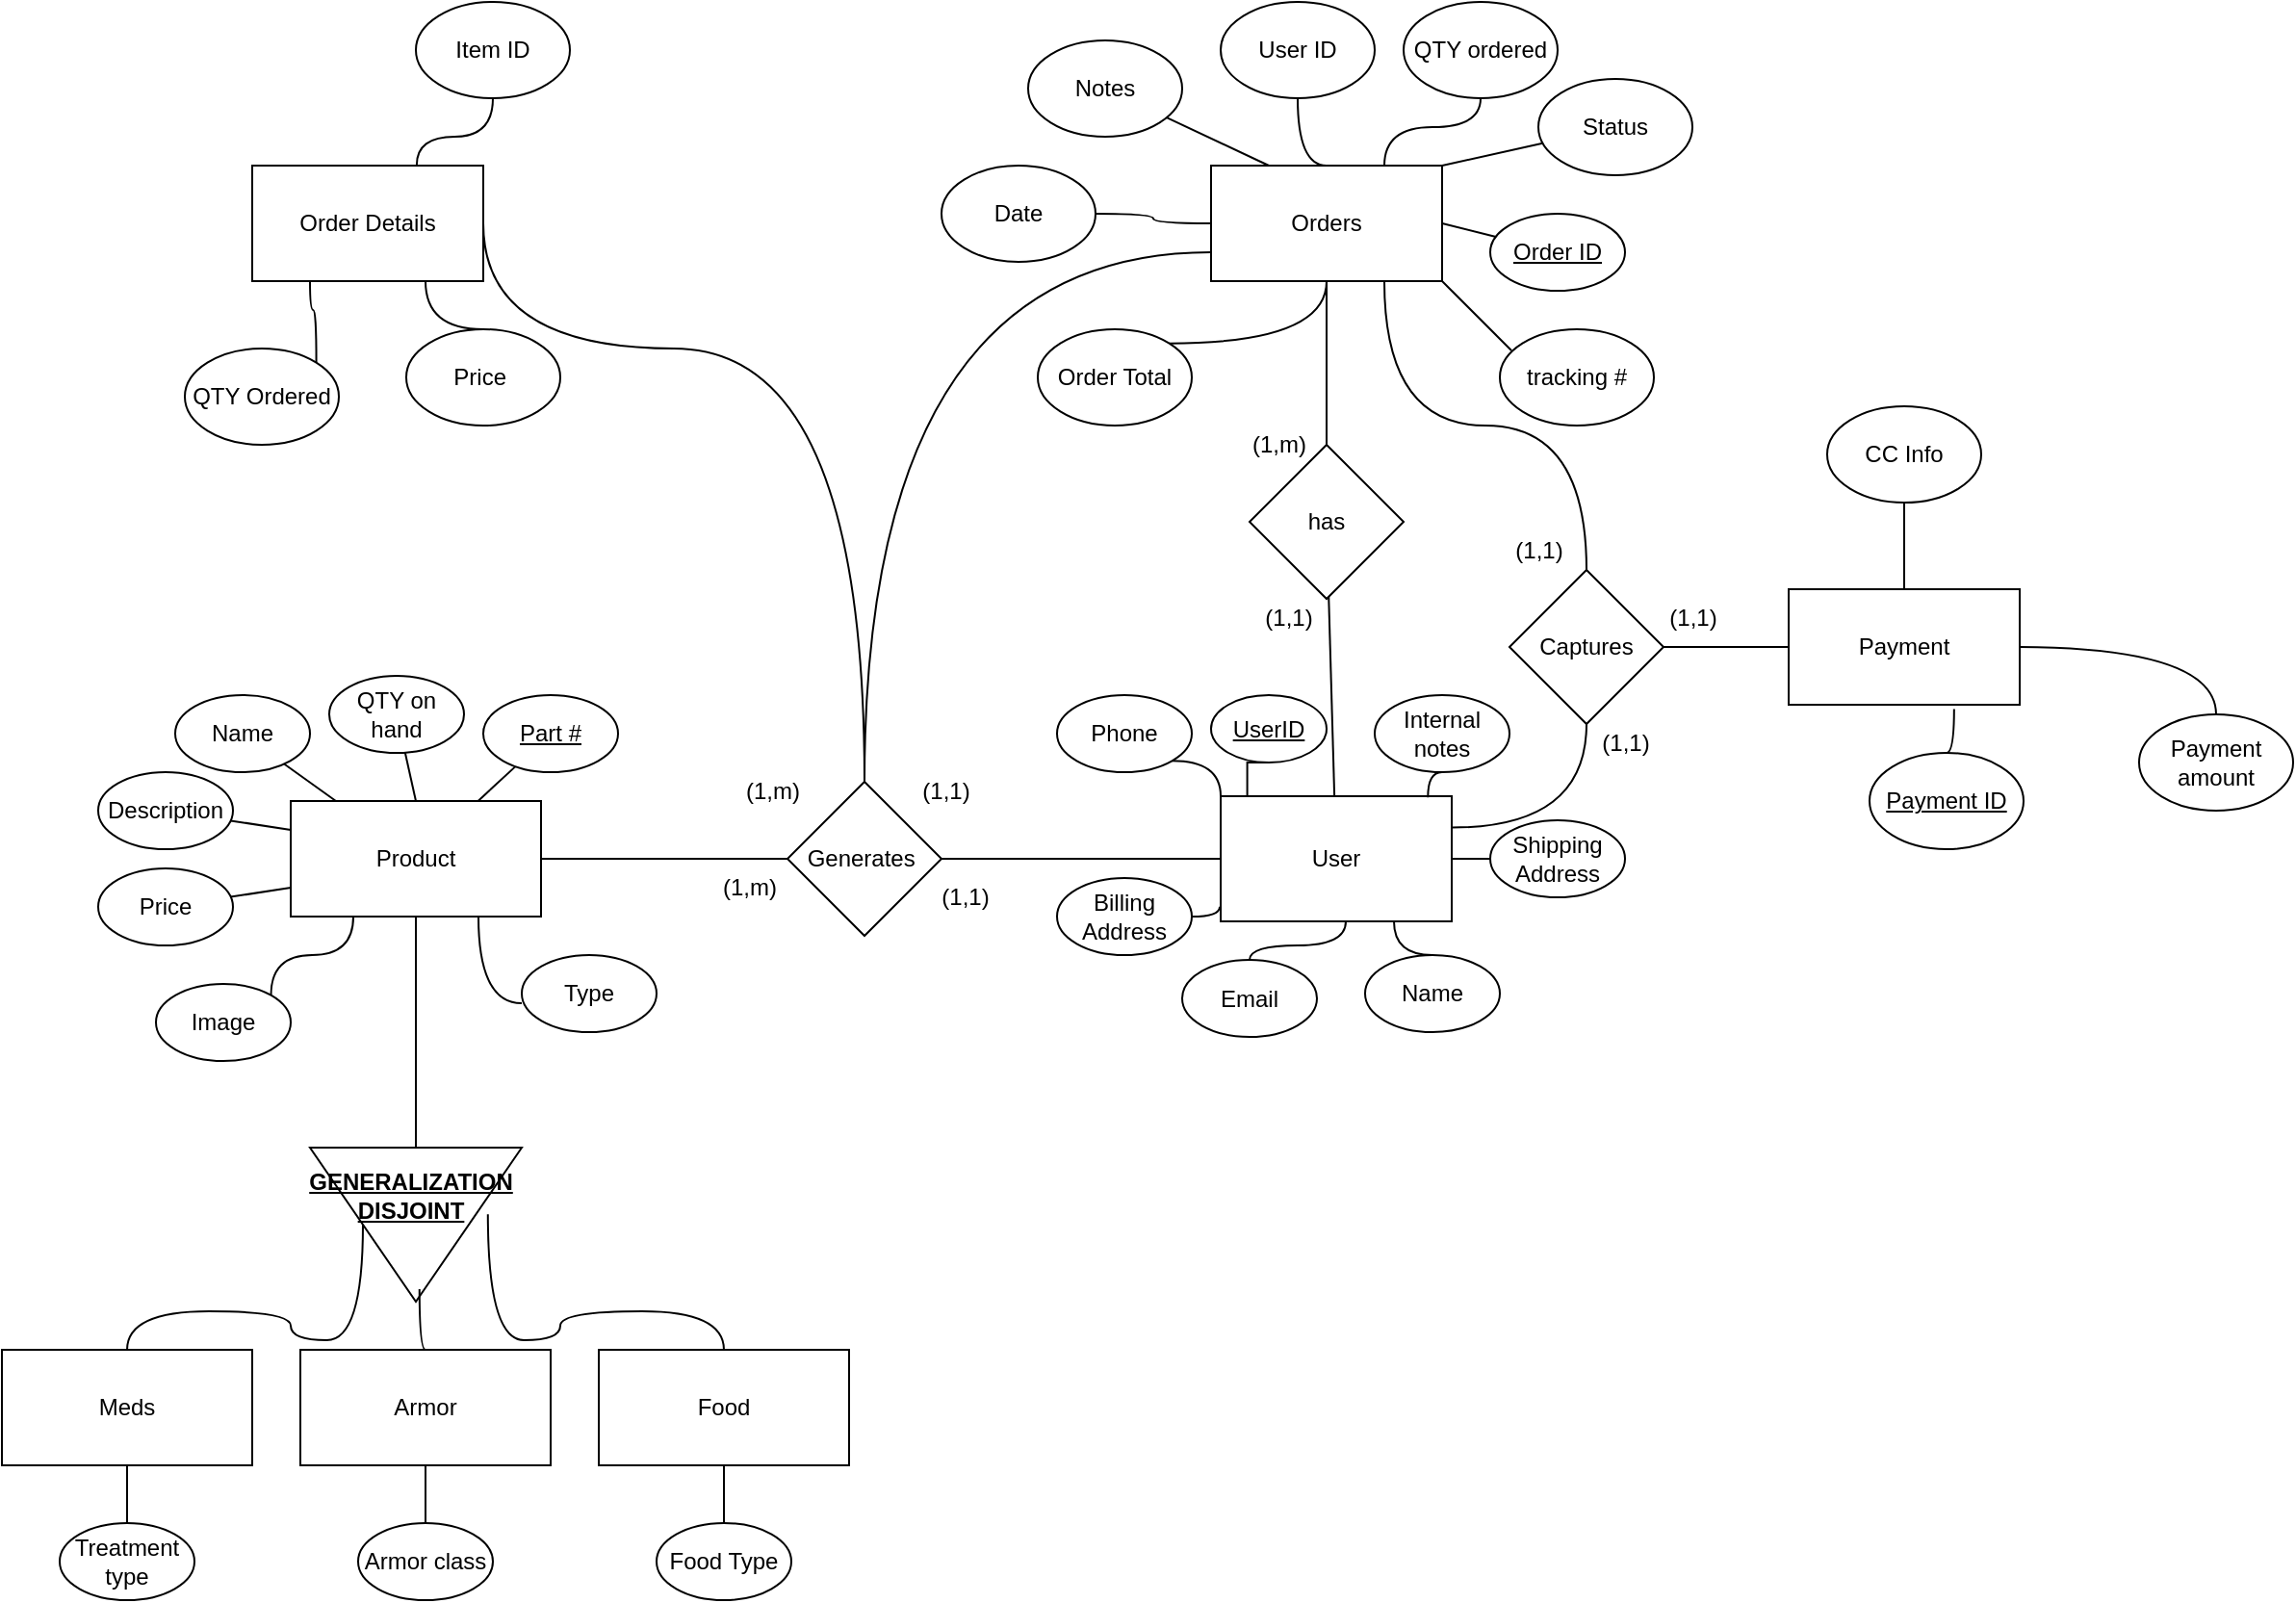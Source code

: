 <mxfile version="17.4.6" type="github">
  <diagram id="0AbyXbpl1AoOHzvugHHO" name="Page-1">
    <mxGraphModel dx="3199" dy="1122" grid="1" gridSize="10" guides="1" tooltips="1" connect="1" arrows="1" fold="1" page="1" pageScale="1" pageWidth="1100" pageHeight="1700" math="0" shadow="0">
      <root>
        <mxCell id="0" />
        <mxCell id="1" parent="0" />
        <mxCell id="tBe_GfGEtR8hjlXycrnh-5" style="edgeStyle=orthogonalEdgeStyle;curved=1;orthogonalLoop=1;jettySize=auto;html=1;exitX=1;exitY=0.5;exitDx=0;exitDy=0;entryX=0;entryY=0.5;entryDx=0;entryDy=0;endArrow=none;endFill=0;" edge="1" parent="1" source="xdMU3iZf9lZtiUBWE6Kj-1" target="xdMU3iZf9lZtiUBWE6Kj-74">
          <mxGeometry relative="1" as="geometry" />
        </mxCell>
        <mxCell id="tBe_GfGEtR8hjlXycrnh-6" style="edgeStyle=orthogonalEdgeStyle;curved=1;orthogonalLoop=1;jettySize=auto;html=1;exitX=0.5;exitY=1;exitDx=0;exitDy=0;endArrow=none;endFill=0;entryX=0;entryY=0.5;entryDx=0;entryDy=0;" edge="1" parent="1" source="xdMU3iZf9lZtiUBWE6Kj-1" target="tBe_GfGEtR8hjlXycrnh-7">
          <mxGeometry relative="1" as="geometry">
            <mxPoint x="24.667" y="1020.0" as="targetPoint" />
          </mxGeometry>
        </mxCell>
        <mxCell id="tBe_GfGEtR8hjlXycrnh-15" style="edgeStyle=orthogonalEdgeStyle;curved=1;orthogonalLoop=1;jettySize=auto;html=1;exitX=0.25;exitY=1;exitDx=0;exitDy=0;endArrow=none;endFill=0;entryX=1;entryY=0;entryDx=0;entryDy=0;" edge="1" parent="1" source="xdMU3iZf9lZtiUBWE6Kj-1" target="tBe_GfGEtR8hjlXycrnh-17">
          <mxGeometry relative="1" as="geometry">
            <mxPoint x="-40.0" y="910" as="targetPoint" />
          </mxGeometry>
        </mxCell>
        <mxCell id="tBe_GfGEtR8hjlXycrnh-19" style="edgeStyle=orthogonalEdgeStyle;curved=1;orthogonalLoop=1;jettySize=auto;html=1;exitX=0.75;exitY=1;exitDx=0;exitDy=0;entryX=0;entryY=0.625;entryDx=0;entryDy=0;entryPerimeter=0;endArrow=none;endFill=0;" edge="1" parent="1" source="xdMU3iZf9lZtiUBWE6Kj-1" target="tBe_GfGEtR8hjlXycrnh-16">
          <mxGeometry relative="1" as="geometry" />
        </mxCell>
        <mxCell id="xdMU3iZf9lZtiUBWE6Kj-1" value="Product" style="rounded=0;whiteSpace=wrap;html=1;" parent="1" vertex="1">
          <mxGeometry x="-40" y="825" width="130" height="60" as="geometry" />
        </mxCell>
        <mxCell id="xdMU3iZf9lZtiUBWE6Kj-5" style="edgeStyle=none;rounded=0;orthogonalLoop=1;jettySize=auto;html=1;endArrow=none;endFill=0;entryX=0.5;entryY=0;entryDx=0;entryDy=0;" parent="1" source="xdMU3iZf9lZtiUBWE6Kj-2" target="xdMU3iZf9lZtiUBWE6Kj-1" edge="1">
          <mxGeometry relative="1" as="geometry" />
        </mxCell>
        <mxCell id="xdMU3iZf9lZtiUBWE6Kj-2" value="QTY on hand" style="ellipse;whiteSpace=wrap;html=1;" parent="1" vertex="1">
          <mxGeometry x="-20" y="760" width="70" height="40" as="geometry" />
        </mxCell>
        <mxCell id="xdMU3iZf9lZtiUBWE6Kj-4" style="rounded=0;orthogonalLoop=1;jettySize=auto;html=1;endArrow=none;endFill=0;" parent="1" source="xdMU3iZf9lZtiUBWE6Kj-3" target="xdMU3iZf9lZtiUBWE6Kj-1" edge="1">
          <mxGeometry relative="1" as="geometry" />
        </mxCell>
        <mxCell id="xdMU3iZf9lZtiUBWE6Kj-3" value="&lt;u&gt;Part #&lt;/u&gt;" style="ellipse;whiteSpace=wrap;html=1;" parent="1" vertex="1">
          <mxGeometry x="60" y="770" width="70" height="40" as="geometry" />
        </mxCell>
        <mxCell id="xdMU3iZf9lZtiUBWE6Kj-7" style="edgeStyle=none;rounded=0;orthogonalLoop=1;jettySize=auto;html=1;endArrow=none;endFill=0;" parent="1" source="xdMU3iZf9lZtiUBWE6Kj-6" target="xdMU3iZf9lZtiUBWE6Kj-1" edge="1">
          <mxGeometry relative="1" as="geometry" />
        </mxCell>
        <mxCell id="xdMU3iZf9lZtiUBWE6Kj-6" value="Name" style="ellipse;whiteSpace=wrap;html=1;" parent="1" vertex="1">
          <mxGeometry x="-100" y="770" width="70" height="40" as="geometry" />
        </mxCell>
        <mxCell id="xdMU3iZf9lZtiUBWE6Kj-9" style="edgeStyle=none;rounded=0;orthogonalLoop=1;jettySize=auto;html=1;entryX=0;entryY=0.25;entryDx=0;entryDy=0;endArrow=none;endFill=0;" parent="1" source="xdMU3iZf9lZtiUBWE6Kj-8" target="xdMU3iZf9lZtiUBWE6Kj-1" edge="1">
          <mxGeometry relative="1" as="geometry" />
        </mxCell>
        <mxCell id="xdMU3iZf9lZtiUBWE6Kj-8" value="Description&lt;br&gt;" style="ellipse;whiteSpace=wrap;html=1;" parent="1" vertex="1">
          <mxGeometry x="-140" y="810" width="70" height="40" as="geometry" />
        </mxCell>
        <mxCell id="xdMU3iZf9lZtiUBWE6Kj-11" style="edgeStyle=none;rounded=0;orthogonalLoop=1;jettySize=auto;html=1;entryX=0;entryY=0.75;entryDx=0;entryDy=0;endArrow=none;endFill=0;" parent="1" source="xdMU3iZf9lZtiUBWE6Kj-10" target="xdMU3iZf9lZtiUBWE6Kj-1" edge="1">
          <mxGeometry relative="1" as="geometry" />
        </mxCell>
        <mxCell id="xdMU3iZf9lZtiUBWE6Kj-10" value="Price" style="ellipse;whiteSpace=wrap;html=1;" parent="1" vertex="1">
          <mxGeometry x="-140" y="860" width="70" height="40" as="geometry" />
        </mxCell>
        <mxCell id="xdMU3iZf9lZtiUBWE6Kj-100" style="edgeStyle=none;rounded=0;orthogonalLoop=1;jettySize=auto;html=1;entryX=0.5;entryY=0;entryDx=0;entryDy=0;endArrow=none;endFill=0;" parent="1" source="xdMU3iZf9lZtiUBWE6Kj-61" target="xdMU3iZf9lZtiUBWE6Kj-91" edge="1">
          <mxGeometry relative="1" as="geometry" />
        </mxCell>
        <mxCell id="82ZFuDDCMctr4lIdkE6s-53" style="edgeStyle=orthogonalEdgeStyle;curved=1;orthogonalLoop=1;jettySize=auto;html=1;exitX=0.75;exitY=0;exitDx=0;exitDy=0;entryX=0.5;entryY=1;entryDx=0;entryDy=0;endArrow=none;endFill=0;" parent="1" source="xdMU3iZf9lZtiUBWE6Kj-61" target="82ZFuDDCMctr4lIdkE6s-52" edge="1">
          <mxGeometry relative="1" as="geometry" />
        </mxCell>
        <mxCell id="tBe_GfGEtR8hjlXycrnh-38" style="edgeStyle=orthogonalEdgeStyle;curved=1;orthogonalLoop=1;jettySize=auto;html=1;exitX=0.75;exitY=1;exitDx=0;exitDy=0;endArrow=none;endFill=0;" edge="1" parent="1" source="xdMU3iZf9lZtiUBWE6Kj-61" target="tBe_GfGEtR8hjlXycrnh-36">
          <mxGeometry relative="1" as="geometry" />
        </mxCell>
        <mxCell id="tBe_GfGEtR8hjlXycrnh-48" style="edgeStyle=orthogonalEdgeStyle;curved=1;orthogonalLoop=1;jettySize=auto;html=1;exitX=0.5;exitY=0;exitDx=0;exitDy=0;entryX=0.5;entryY=1;entryDx=0;entryDy=0;endArrow=none;endFill=0;" edge="1" parent="1" source="xdMU3iZf9lZtiUBWE6Kj-61" target="tBe_GfGEtR8hjlXycrnh-47">
          <mxGeometry relative="1" as="geometry" />
        </mxCell>
        <mxCell id="xdMU3iZf9lZtiUBWE6Kj-61" value="Orders" style="rounded=0;whiteSpace=wrap;html=1;" parent="1" vertex="1">
          <mxGeometry x="438" y="495" width="120" height="60" as="geometry" />
        </mxCell>
        <mxCell id="xdMU3iZf9lZtiUBWE6Kj-63" style="edgeStyle=none;rounded=0;orthogonalLoop=1;jettySize=auto;html=1;entryX=1;entryY=0.5;entryDx=0;entryDy=0;endArrow=none;endFill=0;" parent="1" source="xdMU3iZf9lZtiUBWE6Kj-62" target="xdMU3iZf9lZtiUBWE6Kj-61" edge="1">
          <mxGeometry relative="1" as="geometry" />
        </mxCell>
        <mxCell id="xdMU3iZf9lZtiUBWE6Kj-62" value="&lt;u&gt;Order ID&lt;/u&gt;" style="ellipse;whiteSpace=wrap;html=1;" parent="1" vertex="1">
          <mxGeometry x="583" y="520" width="70" height="40" as="geometry" />
        </mxCell>
        <mxCell id="xdMU3iZf9lZtiUBWE6Kj-65" style="edgeStyle=none;rounded=0;orthogonalLoop=1;jettySize=auto;html=1;entryX=1;entryY=0;entryDx=0;entryDy=0;endArrow=none;endFill=0;" parent="1" source="xdMU3iZf9lZtiUBWE6Kj-64" target="xdMU3iZf9lZtiUBWE6Kj-61" edge="1">
          <mxGeometry relative="1" as="geometry" />
        </mxCell>
        <mxCell id="xdMU3iZf9lZtiUBWE6Kj-64" value="Status" style="ellipse;whiteSpace=wrap;html=1;" parent="1" vertex="1">
          <mxGeometry x="608" y="450" width="80" height="50" as="geometry" />
        </mxCell>
        <mxCell id="82ZFuDDCMctr4lIdkE6s-48" style="edgeStyle=orthogonalEdgeStyle;curved=1;orthogonalLoop=1;jettySize=auto;html=1;exitX=1;exitY=0.5;exitDx=0;exitDy=0;entryX=0;entryY=0.5;entryDx=0;entryDy=0;endArrow=none;endFill=0;" parent="1" source="xdMU3iZf9lZtiUBWE6Kj-66" target="xdMU3iZf9lZtiUBWE6Kj-61" edge="1">
          <mxGeometry relative="1" as="geometry" />
        </mxCell>
        <mxCell id="xdMU3iZf9lZtiUBWE6Kj-66" value="Date" style="ellipse;whiteSpace=wrap;html=1;" parent="1" vertex="1">
          <mxGeometry x="298" y="495" width="80" height="50" as="geometry" />
        </mxCell>
        <mxCell id="xdMU3iZf9lZtiUBWE6Kj-69" style="edgeStyle=none;rounded=0;orthogonalLoop=1;jettySize=auto;html=1;entryX=0.25;entryY=0;entryDx=0;entryDy=0;endArrow=none;endFill=0;" parent="1" source="xdMU3iZf9lZtiUBWE6Kj-68" target="xdMU3iZf9lZtiUBWE6Kj-61" edge="1">
          <mxGeometry relative="1" as="geometry" />
        </mxCell>
        <mxCell id="xdMU3iZf9lZtiUBWE6Kj-68" value="Notes" style="ellipse;whiteSpace=wrap;html=1;" parent="1" vertex="1">
          <mxGeometry x="343" y="430" width="80" height="50" as="geometry" />
        </mxCell>
        <mxCell id="xdMU3iZf9lZtiUBWE6Kj-71" style="edgeStyle=none;rounded=0;orthogonalLoop=1;jettySize=auto;html=1;entryX=1;entryY=1;entryDx=0;entryDy=0;endArrow=none;endFill=0;exitX=0.075;exitY=0.22;exitDx=0;exitDy=0;exitPerimeter=0;" parent="1" source="xdMU3iZf9lZtiUBWE6Kj-70" target="xdMU3iZf9lZtiUBWE6Kj-61" edge="1">
          <mxGeometry relative="1" as="geometry">
            <mxPoint x="588.758" y="577.942" as="sourcePoint" />
          </mxGeometry>
        </mxCell>
        <mxCell id="xdMU3iZf9lZtiUBWE6Kj-70" value="tracking #" style="ellipse;whiteSpace=wrap;html=1;" parent="1" vertex="1">
          <mxGeometry x="588" y="580" width="80" height="50" as="geometry" />
        </mxCell>
        <mxCell id="tBe_GfGEtR8hjlXycrnh-3" style="edgeStyle=orthogonalEdgeStyle;orthogonalLoop=1;jettySize=auto;html=1;exitX=1;exitY=0.5;exitDx=0;exitDy=0;entryX=0;entryY=0.5;entryDx=0;entryDy=0;curved=1;endArrow=none;endFill=0;" edge="1" parent="1" source="xdMU3iZf9lZtiUBWE6Kj-74" target="xdMU3iZf9lZtiUBWE6Kj-80">
          <mxGeometry relative="1" as="geometry" />
        </mxCell>
        <mxCell id="tBe_GfGEtR8hjlXycrnh-4" style="edgeStyle=orthogonalEdgeStyle;orthogonalLoop=1;jettySize=auto;html=1;exitX=0.5;exitY=0;exitDx=0;exitDy=0;entryX=0;entryY=0.75;entryDx=0;entryDy=0;curved=1;endArrow=none;endFill=0;" edge="1" parent="1" source="xdMU3iZf9lZtiUBWE6Kj-74" target="xdMU3iZf9lZtiUBWE6Kj-61">
          <mxGeometry relative="1" as="geometry" />
        </mxCell>
        <mxCell id="tBe_GfGEtR8hjlXycrnh-24" style="edgeStyle=orthogonalEdgeStyle;curved=1;orthogonalLoop=1;jettySize=auto;html=1;exitX=0.5;exitY=0;exitDx=0;exitDy=0;endArrow=none;endFill=0;entryX=1;entryY=0.5;entryDx=0;entryDy=0;" edge="1" parent="1" source="xdMU3iZf9lZtiUBWE6Kj-74" target="tBe_GfGEtR8hjlXycrnh-23">
          <mxGeometry relative="1" as="geometry">
            <Array as="points">
              <mxPoint x="258" y="590" />
              <mxPoint x="60" y="590" />
            </Array>
          </mxGeometry>
        </mxCell>
        <mxCell id="xdMU3iZf9lZtiUBWE6Kj-74" value="Generates&amp;nbsp;" style="rhombus;whiteSpace=wrap;html=1;" parent="1" vertex="1">
          <mxGeometry x="218" y="815" width="80" height="80" as="geometry" />
        </mxCell>
        <mxCell id="xdMU3iZf9lZtiUBWE6Kj-92" style="edgeStyle=none;rounded=0;orthogonalLoop=1;jettySize=auto;html=1;endArrow=none;endFill=0;" parent="1" source="xdMU3iZf9lZtiUBWE6Kj-80" target="xdMU3iZf9lZtiUBWE6Kj-91" edge="1">
          <mxGeometry relative="1" as="geometry" />
        </mxCell>
        <mxCell id="tBe_GfGEtR8hjlXycrnh-37" style="edgeStyle=orthogonalEdgeStyle;curved=1;orthogonalLoop=1;jettySize=auto;html=1;exitX=1;exitY=0.25;exitDx=0;exitDy=0;entryX=0.5;entryY=1;entryDx=0;entryDy=0;endArrow=none;endFill=0;" edge="1" parent="1" source="xdMU3iZf9lZtiUBWE6Kj-80" target="tBe_GfGEtR8hjlXycrnh-36">
          <mxGeometry relative="1" as="geometry" />
        </mxCell>
        <mxCell id="xdMU3iZf9lZtiUBWE6Kj-80" value="User" style="rounded=0;whiteSpace=wrap;html=1;" parent="1" vertex="1">
          <mxGeometry x="443" y="822.5" width="120" height="65" as="geometry" />
        </mxCell>
        <mxCell id="xdMU3iZf9lZtiUBWE6Kj-83" style="edgeStyle=orthogonalEdgeStyle;rounded=0;orthogonalLoop=1;jettySize=auto;html=1;exitX=0.5;exitY=1;exitDx=0;exitDy=0;entryX=0.115;entryY=-0.003;entryDx=0;entryDy=0;entryPerimeter=0;endArrow=none;endFill=0;" parent="1" source="xdMU3iZf9lZtiUBWE6Kj-84" target="xdMU3iZf9lZtiUBWE6Kj-80" edge="1">
          <mxGeometry relative="1" as="geometry" />
        </mxCell>
        <mxCell id="xdMU3iZf9lZtiUBWE6Kj-84" value="&lt;u&gt;UserID&lt;/u&gt;" style="ellipse;whiteSpace=wrap;html=1;" parent="1" vertex="1">
          <mxGeometry x="438" y="770" width="60" height="35" as="geometry" />
        </mxCell>
        <mxCell id="82ZFuDDCMctr4lIdkE6s-73" style="edgeStyle=orthogonalEdgeStyle;curved=1;orthogonalLoop=1;jettySize=auto;html=1;exitX=0.5;exitY=0;exitDx=0;exitDy=0;entryX=0.75;entryY=1;entryDx=0;entryDy=0;endArrow=none;endFill=0;" parent="1" source="xdMU3iZf9lZtiUBWE6Kj-88" target="xdMU3iZf9lZtiUBWE6Kj-80" edge="1">
          <mxGeometry relative="1" as="geometry" />
        </mxCell>
        <mxCell id="xdMU3iZf9lZtiUBWE6Kj-88" value="Name" style="ellipse;whiteSpace=wrap;html=1;" parent="1" vertex="1">
          <mxGeometry x="518" y="905" width="70" height="40" as="geometry" />
        </mxCell>
        <mxCell id="xdMU3iZf9lZtiUBWE6Kj-91" value="has" style="rhombus;whiteSpace=wrap;html=1;" parent="1" vertex="1">
          <mxGeometry x="458" y="640" width="80" height="80" as="geometry" />
        </mxCell>
        <mxCell id="xdMU3iZf9lZtiUBWE6Kj-147" value="(1,m)" style="text;html=1;resizable=0;autosize=1;align=center;verticalAlign=middle;points=[];fillColor=none;strokeColor=none;rounded=0;" parent="1" vertex="1">
          <mxGeometry x="178" y="860" width="40" height="20" as="geometry" />
        </mxCell>
        <mxCell id="xdMU3iZf9lZtiUBWE6Kj-149" value="(1,1)" style="text;html=1;resizable=0;autosize=1;align=center;verticalAlign=middle;points=[];fillColor=none;strokeColor=none;rounded=0;" parent="1" vertex="1">
          <mxGeometry x="633" y="785" width="40" height="20" as="geometry" />
        </mxCell>
        <mxCell id="xdMU3iZf9lZtiUBWE6Kj-163" value="(1,m)" style="text;html=1;resizable=0;autosize=1;align=center;verticalAlign=middle;points=[];fillColor=none;strokeColor=none;rounded=0;" parent="1" vertex="1">
          <mxGeometry x="453" y="630" width="40" height="20" as="geometry" />
        </mxCell>
        <mxCell id="xdMU3iZf9lZtiUBWE6Kj-164" value="(1,1)" style="text;html=1;resizable=0;autosize=1;align=center;verticalAlign=middle;points=[];fillColor=none;strokeColor=none;rounded=0;" parent="1" vertex="1">
          <mxGeometry x="458" y="720" width="40" height="20" as="geometry" />
        </mxCell>
        <mxCell id="xdMU3iZf9lZtiUBWE6Kj-169" value="(1,1)" style="text;html=1;resizable=0;autosize=1;align=center;verticalAlign=middle;points=[];fillColor=none;strokeColor=none;rounded=0;" parent="1" vertex="1">
          <mxGeometry x="280" y="810" width="40" height="20" as="geometry" />
        </mxCell>
        <mxCell id="dTRodnRZGqjA2vhVQAJh-1" value="(1,1)" style="text;html=1;resizable=0;autosize=1;align=center;verticalAlign=middle;points=[];fillColor=none;strokeColor=none;rounded=0;" parent="1" vertex="1">
          <mxGeometry x="588" y="685" width="40" height="20" as="geometry" />
        </mxCell>
        <mxCell id="82ZFuDDCMctr4lIdkE6s-26" value="(1,1)" style="text;html=1;resizable=0;autosize=1;align=center;verticalAlign=middle;points=[];fillColor=none;strokeColor=none;rounded=0;" parent="1" vertex="1">
          <mxGeometry x="290" y="865" width="40" height="20" as="geometry" />
        </mxCell>
        <mxCell id="82ZFuDDCMctr4lIdkE6s-38" style="edgeStyle=orthogonalEdgeStyle;curved=1;orthogonalLoop=1;jettySize=auto;html=1;endArrow=none;endFill=0;exitX=0.5;exitY=0;exitDx=0;exitDy=0;" parent="1" source="82ZFuDDCMctr4lIdkE6s-33" target="82ZFuDDCMctr4lIdkE6s-36" edge="1">
          <mxGeometry relative="1" as="geometry">
            <mxPoint x="798" y="710" as="sourcePoint" />
          </mxGeometry>
        </mxCell>
        <mxCell id="82ZFuDDCMctr4lIdkE6s-40" style="edgeStyle=orthogonalEdgeStyle;curved=1;orthogonalLoop=1;jettySize=auto;html=1;endArrow=none;endFill=0;" parent="1" target="82ZFuDDCMctr4lIdkE6s-41" edge="1">
          <mxGeometry relative="1" as="geometry">
            <mxPoint x="888" y="795.0" as="targetPoint" />
            <mxPoint x="858" y="745" as="sourcePoint" />
          </mxGeometry>
        </mxCell>
        <mxCell id="tBe_GfGEtR8hjlXycrnh-39" style="edgeStyle=orthogonalEdgeStyle;curved=1;orthogonalLoop=1;jettySize=auto;html=1;exitX=0;exitY=0.5;exitDx=0;exitDy=0;entryX=1;entryY=0.5;entryDx=0;entryDy=0;endArrow=none;endFill=0;" edge="1" parent="1" source="82ZFuDDCMctr4lIdkE6s-33" target="tBe_GfGEtR8hjlXycrnh-36">
          <mxGeometry relative="1" as="geometry" />
        </mxCell>
        <mxCell id="82ZFuDDCMctr4lIdkE6s-33" value="Payment" style="rounded=0;whiteSpace=wrap;html=1;" parent="1" vertex="1">
          <mxGeometry x="738" y="715" width="120" height="60" as="geometry" />
        </mxCell>
        <mxCell id="82ZFuDDCMctr4lIdkE6s-36" value="CC Info" style="ellipse;whiteSpace=wrap;html=1;" parent="1" vertex="1">
          <mxGeometry x="758" y="620" width="80" height="50" as="geometry" />
        </mxCell>
        <mxCell id="82ZFuDDCMctr4lIdkE6s-39" value="(1,1)" style="text;html=1;resizable=0;autosize=1;align=center;verticalAlign=middle;points=[];fillColor=none;strokeColor=none;rounded=0;" parent="1" vertex="1">
          <mxGeometry x="668" y="720" width="40" height="20" as="geometry" />
        </mxCell>
        <mxCell id="82ZFuDDCMctr4lIdkE6s-41" value="Payment amount" style="ellipse;whiteSpace=wrap;html=1;" parent="1" vertex="1">
          <mxGeometry x="920" y="780" width="80" height="50" as="geometry" />
        </mxCell>
        <mxCell id="82ZFuDDCMctr4lIdkE6s-44" style="edgeStyle=orthogonalEdgeStyle;curved=1;orthogonalLoop=1;jettySize=auto;html=1;exitX=0.5;exitY=0;exitDx=0;exitDy=0;entryX=0.716;entryY=1.037;entryDx=0;entryDy=0;entryPerimeter=0;endArrow=none;endFill=0;" parent="1" source="82ZFuDDCMctr4lIdkE6s-43" target="82ZFuDDCMctr4lIdkE6s-33" edge="1">
          <mxGeometry relative="1" as="geometry" />
        </mxCell>
        <mxCell id="82ZFuDDCMctr4lIdkE6s-43" value="&lt;u&gt;Payment ID&lt;/u&gt;" style="ellipse;whiteSpace=wrap;html=1;" parent="1" vertex="1">
          <mxGeometry x="780" y="800" width="80" height="50" as="geometry" />
        </mxCell>
        <mxCell id="82ZFuDDCMctr4lIdkE6s-50" style="edgeStyle=orthogonalEdgeStyle;curved=1;orthogonalLoop=1;jettySize=auto;html=1;exitX=1;exitY=0;exitDx=0;exitDy=0;endArrow=none;endFill=0;" parent="1" source="82ZFuDDCMctr4lIdkE6s-49" target="xdMU3iZf9lZtiUBWE6Kj-61" edge="1">
          <mxGeometry relative="1" as="geometry" />
        </mxCell>
        <mxCell id="82ZFuDDCMctr4lIdkE6s-49" value="Order Total" style="ellipse;whiteSpace=wrap;html=1;" parent="1" vertex="1">
          <mxGeometry x="348" y="580" width="80" height="50" as="geometry" />
        </mxCell>
        <mxCell id="82ZFuDDCMctr4lIdkE6s-52" value="QTY ordered" style="ellipse;whiteSpace=wrap;html=1;" parent="1" vertex="1">
          <mxGeometry x="538" y="410" width="80" height="50" as="geometry" />
        </mxCell>
        <mxCell id="82ZFuDDCMctr4lIdkE6s-69" style="edgeStyle=orthogonalEdgeStyle;curved=1;orthogonalLoop=1;jettySize=auto;html=1;exitX=1;exitY=0.5;exitDx=0;exitDy=0;entryX=-0.004;entryY=0.882;entryDx=0;entryDy=0;entryPerimeter=0;endArrow=none;endFill=0;" parent="1" source="82ZFuDDCMctr4lIdkE6s-58" target="xdMU3iZf9lZtiUBWE6Kj-80" edge="1">
          <mxGeometry relative="1" as="geometry" />
        </mxCell>
        <mxCell id="82ZFuDDCMctr4lIdkE6s-58" value="Billing Address&lt;br&gt;" style="ellipse;whiteSpace=wrap;html=1;" parent="1" vertex="1">
          <mxGeometry x="358" y="865" width="70" height="40" as="geometry" />
        </mxCell>
        <mxCell id="82ZFuDDCMctr4lIdkE6s-70" style="edgeStyle=orthogonalEdgeStyle;curved=1;orthogonalLoop=1;jettySize=auto;html=1;exitX=1;exitY=1;exitDx=0;exitDy=0;entryX=0;entryY=0;entryDx=0;entryDy=0;endArrow=none;endFill=0;" parent="1" source="82ZFuDDCMctr4lIdkE6s-59" target="xdMU3iZf9lZtiUBWE6Kj-80" edge="1">
          <mxGeometry relative="1" as="geometry" />
        </mxCell>
        <mxCell id="82ZFuDDCMctr4lIdkE6s-59" value="Phone" style="ellipse;whiteSpace=wrap;html=1;" parent="1" vertex="1">
          <mxGeometry x="358" y="770" width="70" height="40" as="geometry" />
        </mxCell>
        <mxCell id="82ZFuDDCMctr4lIdkE6s-67" style="edgeStyle=orthogonalEdgeStyle;curved=1;orthogonalLoop=1;jettySize=auto;html=1;exitX=0;exitY=0.5;exitDx=0;exitDy=0;endArrow=none;endFill=0;" parent="1" source="82ZFuDDCMctr4lIdkE6s-60" target="xdMU3iZf9lZtiUBWE6Kj-80" edge="1">
          <mxGeometry relative="1" as="geometry" />
        </mxCell>
        <mxCell id="82ZFuDDCMctr4lIdkE6s-60" value="Shipping Address" style="ellipse;whiteSpace=wrap;html=1;" parent="1" vertex="1">
          <mxGeometry x="583" y="835" width="70" height="40" as="geometry" />
        </mxCell>
        <mxCell id="82ZFuDDCMctr4lIdkE6s-72" style="edgeStyle=orthogonalEdgeStyle;curved=1;orthogonalLoop=1;jettySize=auto;html=1;exitX=0.5;exitY=0;exitDx=0;exitDy=0;endArrow=none;endFill=0;" parent="1" source="82ZFuDDCMctr4lIdkE6s-61" target="xdMU3iZf9lZtiUBWE6Kj-80" edge="1">
          <mxGeometry relative="1" as="geometry">
            <Array as="points">
              <mxPoint x="458" y="900" />
              <mxPoint x="508" y="900" />
            </Array>
          </mxGeometry>
        </mxCell>
        <mxCell id="82ZFuDDCMctr4lIdkE6s-61" value="Email" style="ellipse;whiteSpace=wrap;html=1;" parent="1" vertex="1">
          <mxGeometry x="423" y="907.5" width="70" height="40" as="geometry" />
        </mxCell>
        <mxCell id="82ZFuDDCMctr4lIdkE6s-65" style="edgeStyle=orthogonalEdgeStyle;curved=1;orthogonalLoop=1;jettySize=auto;html=1;exitX=0.5;exitY=1;exitDx=0;exitDy=0;entryX=0.897;entryY=0.009;entryDx=0;entryDy=0;entryPerimeter=0;endArrow=none;endFill=0;" parent="1" source="82ZFuDDCMctr4lIdkE6s-62" target="xdMU3iZf9lZtiUBWE6Kj-80" edge="1">
          <mxGeometry relative="1" as="geometry" />
        </mxCell>
        <mxCell id="82ZFuDDCMctr4lIdkE6s-62" value="Internal notes&lt;br&gt;" style="ellipse;whiteSpace=wrap;html=1;" parent="1" vertex="1">
          <mxGeometry x="523" y="770" width="70" height="40" as="geometry" />
        </mxCell>
        <mxCell id="tBe_GfGEtR8hjlXycrnh-7" value="" style="triangle;whiteSpace=wrap;html=1;rotation=90;" vertex="1" parent="1">
          <mxGeometry x="-15" y="990" width="80" height="110" as="geometry" />
        </mxCell>
        <mxCell id="tBe_GfGEtR8hjlXycrnh-11" style="edgeStyle=orthogonalEdgeStyle;curved=1;orthogonalLoop=1;jettySize=auto;html=1;exitX=0.5;exitY=0;exitDx=0;exitDy=0;entryX=0.5;entryY=1;entryDx=0;entryDy=0;endArrow=none;endFill=0;" edge="1" parent="1" source="tBe_GfGEtR8hjlXycrnh-8" target="tBe_GfGEtR8hjlXycrnh-7">
          <mxGeometry relative="1" as="geometry" />
        </mxCell>
        <mxCell id="tBe_GfGEtR8hjlXycrnh-42" style="edgeStyle=orthogonalEdgeStyle;curved=1;orthogonalLoop=1;jettySize=auto;html=1;exitX=0.5;exitY=1;exitDx=0;exitDy=0;endArrow=none;endFill=0;entryX=0.5;entryY=0;entryDx=0;entryDy=0;" edge="1" parent="1" source="tBe_GfGEtR8hjlXycrnh-8" target="tBe_GfGEtR8hjlXycrnh-43">
          <mxGeometry relative="1" as="geometry">
            <mxPoint x="-124.8" y="1200" as="targetPoint" />
          </mxGeometry>
        </mxCell>
        <mxCell id="tBe_GfGEtR8hjlXycrnh-8" value="Meds" style="rounded=0;whiteSpace=wrap;html=1;" vertex="1" parent="1">
          <mxGeometry x="-190" y="1110" width="130" height="60" as="geometry" />
        </mxCell>
        <mxCell id="tBe_GfGEtR8hjlXycrnh-12" style="edgeStyle=orthogonalEdgeStyle;curved=1;orthogonalLoop=1;jettySize=auto;html=1;exitX=0.5;exitY=0;exitDx=0;exitDy=0;entryX=0.919;entryY=0.483;entryDx=0;entryDy=0;entryPerimeter=0;endArrow=none;endFill=0;" edge="1" parent="1" source="tBe_GfGEtR8hjlXycrnh-9" target="tBe_GfGEtR8hjlXycrnh-7">
          <mxGeometry relative="1" as="geometry" />
        </mxCell>
        <mxCell id="tBe_GfGEtR8hjlXycrnh-9" value="Armor" style="rounded=0;whiteSpace=wrap;html=1;" vertex="1" parent="1">
          <mxGeometry x="-35" y="1110" width="130" height="60" as="geometry" />
        </mxCell>
        <mxCell id="tBe_GfGEtR8hjlXycrnh-13" style="edgeStyle=orthogonalEdgeStyle;curved=1;orthogonalLoop=1;jettySize=auto;html=1;exitX=0.5;exitY=0;exitDx=0;exitDy=0;entryX=0.433;entryY=0.16;entryDx=0;entryDy=0;entryPerimeter=0;endArrow=none;endFill=0;" edge="1" parent="1" source="tBe_GfGEtR8hjlXycrnh-10" target="tBe_GfGEtR8hjlXycrnh-7">
          <mxGeometry relative="1" as="geometry" />
        </mxCell>
        <mxCell id="tBe_GfGEtR8hjlXycrnh-46" style="edgeStyle=orthogonalEdgeStyle;curved=1;orthogonalLoop=1;jettySize=auto;html=1;exitX=0.5;exitY=1;exitDx=0;exitDy=0;entryX=0.5;entryY=0;entryDx=0;entryDy=0;endArrow=none;endFill=0;" edge="1" parent="1" source="tBe_GfGEtR8hjlXycrnh-10" target="tBe_GfGEtR8hjlXycrnh-45">
          <mxGeometry relative="1" as="geometry" />
        </mxCell>
        <mxCell id="tBe_GfGEtR8hjlXycrnh-10" value="Food&lt;br&gt;" style="rounded=0;whiteSpace=wrap;html=1;" vertex="1" parent="1">
          <mxGeometry x="120" y="1110" width="130" height="60" as="geometry" />
        </mxCell>
        <mxCell id="tBe_GfGEtR8hjlXycrnh-14" value="&lt;u&gt;&lt;b&gt;GENERALIZATION&lt;br&gt;DISJOINT&lt;/b&gt;&lt;/u&gt;" style="text;html=1;strokeColor=none;fillColor=none;align=center;verticalAlign=middle;whiteSpace=wrap;rounded=0;" vertex="1" parent="1">
          <mxGeometry x="-30" y="1010" width="105" height="40" as="geometry" />
        </mxCell>
        <mxCell id="tBe_GfGEtR8hjlXycrnh-16" value="Type" style="ellipse;whiteSpace=wrap;html=1;" vertex="1" parent="1">
          <mxGeometry x="80" y="905" width="70" height="40" as="geometry" />
        </mxCell>
        <mxCell id="tBe_GfGEtR8hjlXycrnh-17" value="Image" style="ellipse;whiteSpace=wrap;html=1;" vertex="1" parent="1">
          <mxGeometry x="-110" y="920" width="70" height="40" as="geometry" />
        </mxCell>
        <mxCell id="tBe_GfGEtR8hjlXycrnh-22" value="" style="edgeStyle=orthogonalEdgeStyle;curved=1;orthogonalLoop=1;jettySize=auto;html=1;endArrow=none;endFill=0;" edge="1" parent="1" source="tBe_GfGEtR8hjlXycrnh-21" target="tBe_GfGEtR8hjlXycrnh-9">
          <mxGeometry relative="1" as="geometry" />
        </mxCell>
        <mxCell id="tBe_GfGEtR8hjlXycrnh-21" value="Armor class" style="ellipse;whiteSpace=wrap;html=1;" vertex="1" parent="1">
          <mxGeometry x="-5" y="1200" width="70" height="40" as="geometry" />
        </mxCell>
        <mxCell id="tBe_GfGEtR8hjlXycrnh-23" value="Order Details&lt;br&gt;" style="rounded=0;whiteSpace=wrap;html=1;" vertex="1" parent="1">
          <mxGeometry x="-60" y="495" width="120" height="60" as="geometry" />
        </mxCell>
        <mxCell id="tBe_GfGEtR8hjlXycrnh-34" style="edgeStyle=orthogonalEdgeStyle;curved=1;orthogonalLoop=1;jettySize=auto;html=1;exitX=0.5;exitY=1;exitDx=0;exitDy=0;entryX=0.712;entryY=-0.004;entryDx=0;entryDy=0;entryPerimeter=0;endArrow=none;endFill=0;" edge="1" parent="1" source="tBe_GfGEtR8hjlXycrnh-27" target="tBe_GfGEtR8hjlXycrnh-23">
          <mxGeometry relative="1" as="geometry" />
        </mxCell>
        <mxCell id="tBe_GfGEtR8hjlXycrnh-27" value="Item ID" style="ellipse;whiteSpace=wrap;html=1;" vertex="1" parent="1">
          <mxGeometry x="25" y="410" width="80" height="50" as="geometry" />
        </mxCell>
        <mxCell id="tBe_GfGEtR8hjlXycrnh-30" style="edgeStyle=orthogonalEdgeStyle;curved=1;orthogonalLoop=1;jettySize=auto;html=1;exitX=1;exitY=0;exitDx=0;exitDy=0;entryX=0.25;entryY=1;entryDx=0;entryDy=0;endArrow=none;endFill=0;" edge="1" parent="1" source="tBe_GfGEtR8hjlXycrnh-28" target="tBe_GfGEtR8hjlXycrnh-23">
          <mxGeometry relative="1" as="geometry" />
        </mxCell>
        <mxCell id="tBe_GfGEtR8hjlXycrnh-28" value="QTY Ordered" style="ellipse;whiteSpace=wrap;html=1;" vertex="1" parent="1">
          <mxGeometry x="-95" y="590" width="80" height="50" as="geometry" />
        </mxCell>
        <mxCell id="tBe_GfGEtR8hjlXycrnh-31" style="edgeStyle=orthogonalEdgeStyle;curved=1;orthogonalLoop=1;jettySize=auto;html=1;exitX=0.5;exitY=0;exitDx=0;exitDy=0;entryX=0.75;entryY=1;entryDx=0;entryDy=0;endArrow=none;endFill=0;" edge="1" parent="1" source="tBe_GfGEtR8hjlXycrnh-29" target="tBe_GfGEtR8hjlXycrnh-23">
          <mxGeometry relative="1" as="geometry" />
        </mxCell>
        <mxCell id="tBe_GfGEtR8hjlXycrnh-29" value="Price&amp;nbsp;" style="ellipse;whiteSpace=wrap;html=1;" vertex="1" parent="1">
          <mxGeometry x="20" y="580" width="80" height="50" as="geometry" />
        </mxCell>
        <mxCell id="tBe_GfGEtR8hjlXycrnh-36" value="Captures" style="rhombus;whiteSpace=wrap;html=1;" vertex="1" parent="1">
          <mxGeometry x="593" y="705" width="80" height="80" as="geometry" />
        </mxCell>
        <mxCell id="tBe_GfGEtR8hjlXycrnh-40" style="edgeStyle=orthogonalEdgeStyle;curved=1;orthogonalLoop=1;jettySize=auto;html=1;exitX=1;exitY=1;exitDx=0;exitDy=0;entryX=1;entryY=0.5;entryDx=0;entryDy=0;endArrow=none;endFill=0;" edge="1" parent="1" source="82ZFuDDCMctr4lIdkE6s-33" target="82ZFuDDCMctr4lIdkE6s-33">
          <mxGeometry relative="1" as="geometry" />
        </mxCell>
        <mxCell id="tBe_GfGEtR8hjlXycrnh-41" value="(1,m)" style="text;html=1;resizable=0;autosize=1;align=center;verticalAlign=middle;points=[];fillColor=none;strokeColor=none;rounded=0;" vertex="1" parent="1">
          <mxGeometry x="190" y="810" width="40" height="20" as="geometry" />
        </mxCell>
        <mxCell id="tBe_GfGEtR8hjlXycrnh-43" value="Treatment type" style="ellipse;whiteSpace=wrap;html=1;" vertex="1" parent="1">
          <mxGeometry x="-160" y="1200" width="70" height="40" as="geometry" />
        </mxCell>
        <mxCell id="tBe_GfGEtR8hjlXycrnh-45" value="Food Type" style="ellipse;whiteSpace=wrap;html=1;" vertex="1" parent="1">
          <mxGeometry x="150" y="1200" width="70" height="40" as="geometry" />
        </mxCell>
        <mxCell id="tBe_GfGEtR8hjlXycrnh-47" value="User ID" style="ellipse;whiteSpace=wrap;html=1;" vertex="1" parent="1">
          <mxGeometry x="443" y="410" width="80" height="50" as="geometry" />
        </mxCell>
      </root>
    </mxGraphModel>
  </diagram>
</mxfile>
